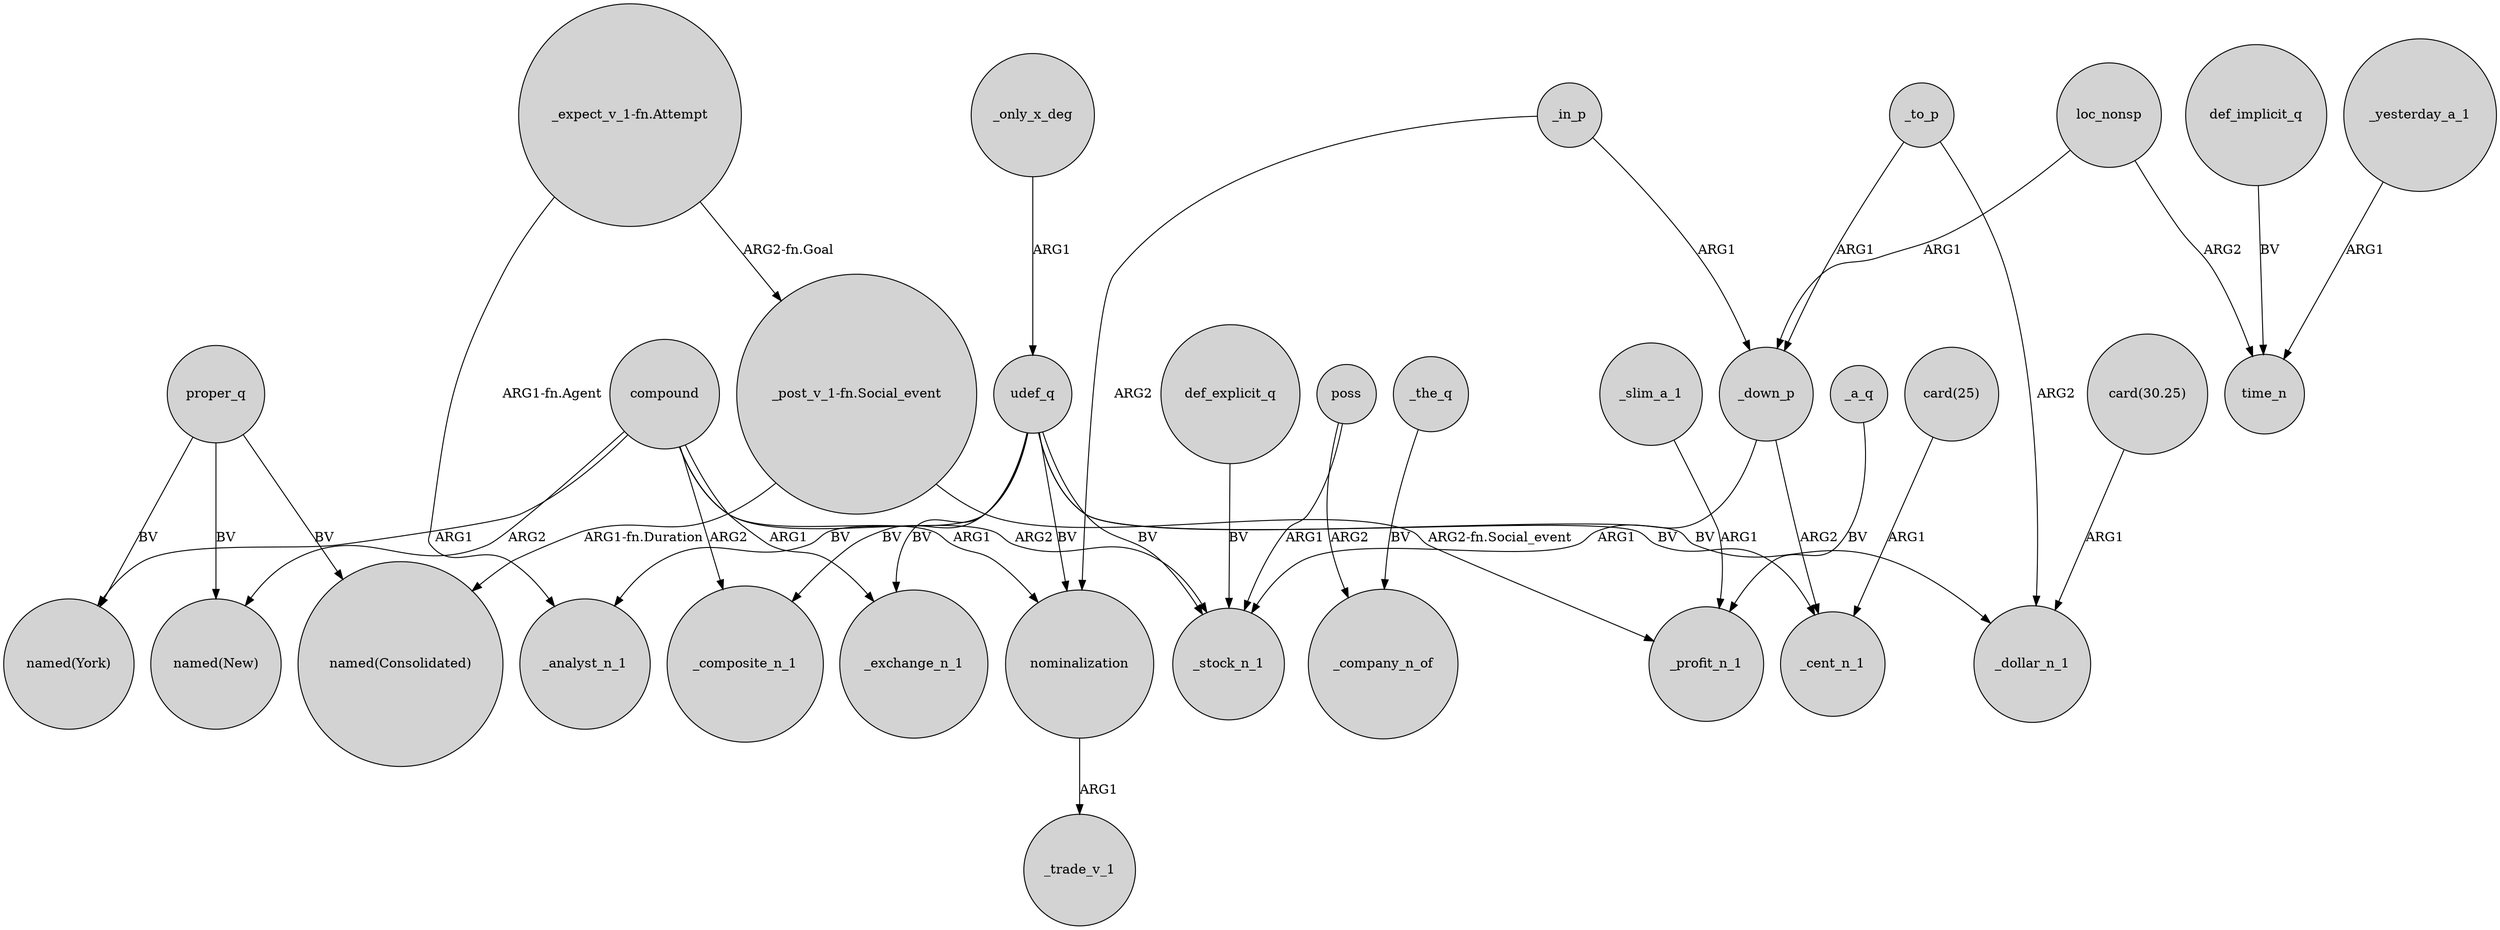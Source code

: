 digraph {
	node [shape=circle style=filled]
	udef_q -> _analyst_n_1 [label=BV]
	"_post_v_1-fn.Social_event" -> "named(Consolidated)" [label="ARG1-fn.Duration"]
	compound -> "named(New)" [label=ARG2]
	_down_p -> _cent_n_1 [label=ARG2]
	proper_q -> "named(New)" [label=BV]
	udef_q -> nominalization [label=BV]
	udef_q -> _exchange_n_1 [label=BV]
	"_expect_v_1-fn.Attempt" -> "_post_v_1-fn.Social_event" [label="ARG2-fn.Goal"]
	"_expect_v_1-fn.Attempt" -> _analyst_n_1 [label="ARG1-fn.Agent"]
	def_explicit_q -> _stock_n_1 [label=BV]
	_down_p -> _stock_n_1 [label=ARG1]
	_yesterday_a_1 -> time_n [label=ARG1]
	_to_p -> _dollar_n_1 [label=ARG2]
	udef_q -> _cent_n_1 [label=BV]
	compound -> _exchange_n_1 [label=ARG1]
	proper_q -> "named(York)" [label=BV]
	_to_p -> _down_p [label=ARG1]
	compound -> nominalization [label=ARG1]
	_in_p -> _down_p [label=ARG1]
	udef_q -> _stock_n_1 [label=BV]
	poss -> _company_n_of [label=ARG2]
	proper_q -> "named(Consolidated)" [label=BV]
	compound -> _stock_n_1 [label=ARG2]
	poss -> _stock_n_1 [label=ARG1]
	udef_q -> _dollar_n_1 [label=BV]
	"card(30.25)" -> _dollar_n_1 [label=ARG1]
	udef_q -> _composite_n_1 [label=BV]
	"card(25)" -> _cent_n_1 [label=ARG1]
	loc_nonsp -> time_n [label=ARG2]
	_slim_a_1 -> _profit_n_1 [label=ARG1]
	_only_x_deg -> udef_q [label=ARG1]
	"_post_v_1-fn.Social_event" -> _profit_n_1 [label="ARG2-fn.Social_event"]
	_a_q -> _profit_n_1 [label=BV]
	compound -> "named(York)" [label=ARG1]
	loc_nonsp -> _down_p [label=ARG1]
	_in_p -> nominalization [label=ARG2]
	compound -> _composite_n_1 [label=ARG2]
	_the_q -> _company_n_of [label=BV]
	def_implicit_q -> time_n [label=BV]
	nominalization -> _trade_v_1 [label=ARG1]
}
